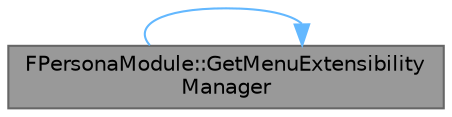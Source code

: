 digraph "FPersonaModule::GetMenuExtensibilityManager"
{
 // INTERACTIVE_SVG=YES
 // LATEX_PDF_SIZE
  bgcolor="transparent";
  edge [fontname=Helvetica,fontsize=10,labelfontname=Helvetica,labelfontsize=10];
  node [fontname=Helvetica,fontsize=10,shape=box,height=0.2,width=0.4];
  rankdir="LR";
  Node1 [id="Node000001",label="FPersonaModule::GetMenuExtensibility\lManager",height=0.2,width=0.4,color="gray40", fillcolor="grey60", style="filled", fontcolor="black",tooltip="Gets the extensibility managers for outside entities to extend persona editor's menus and toolbars."];
  Node1 -> Node1 [id="edge1_Node000001_Node000001",color="steelblue1",style="solid",tooltip=" "];
}
